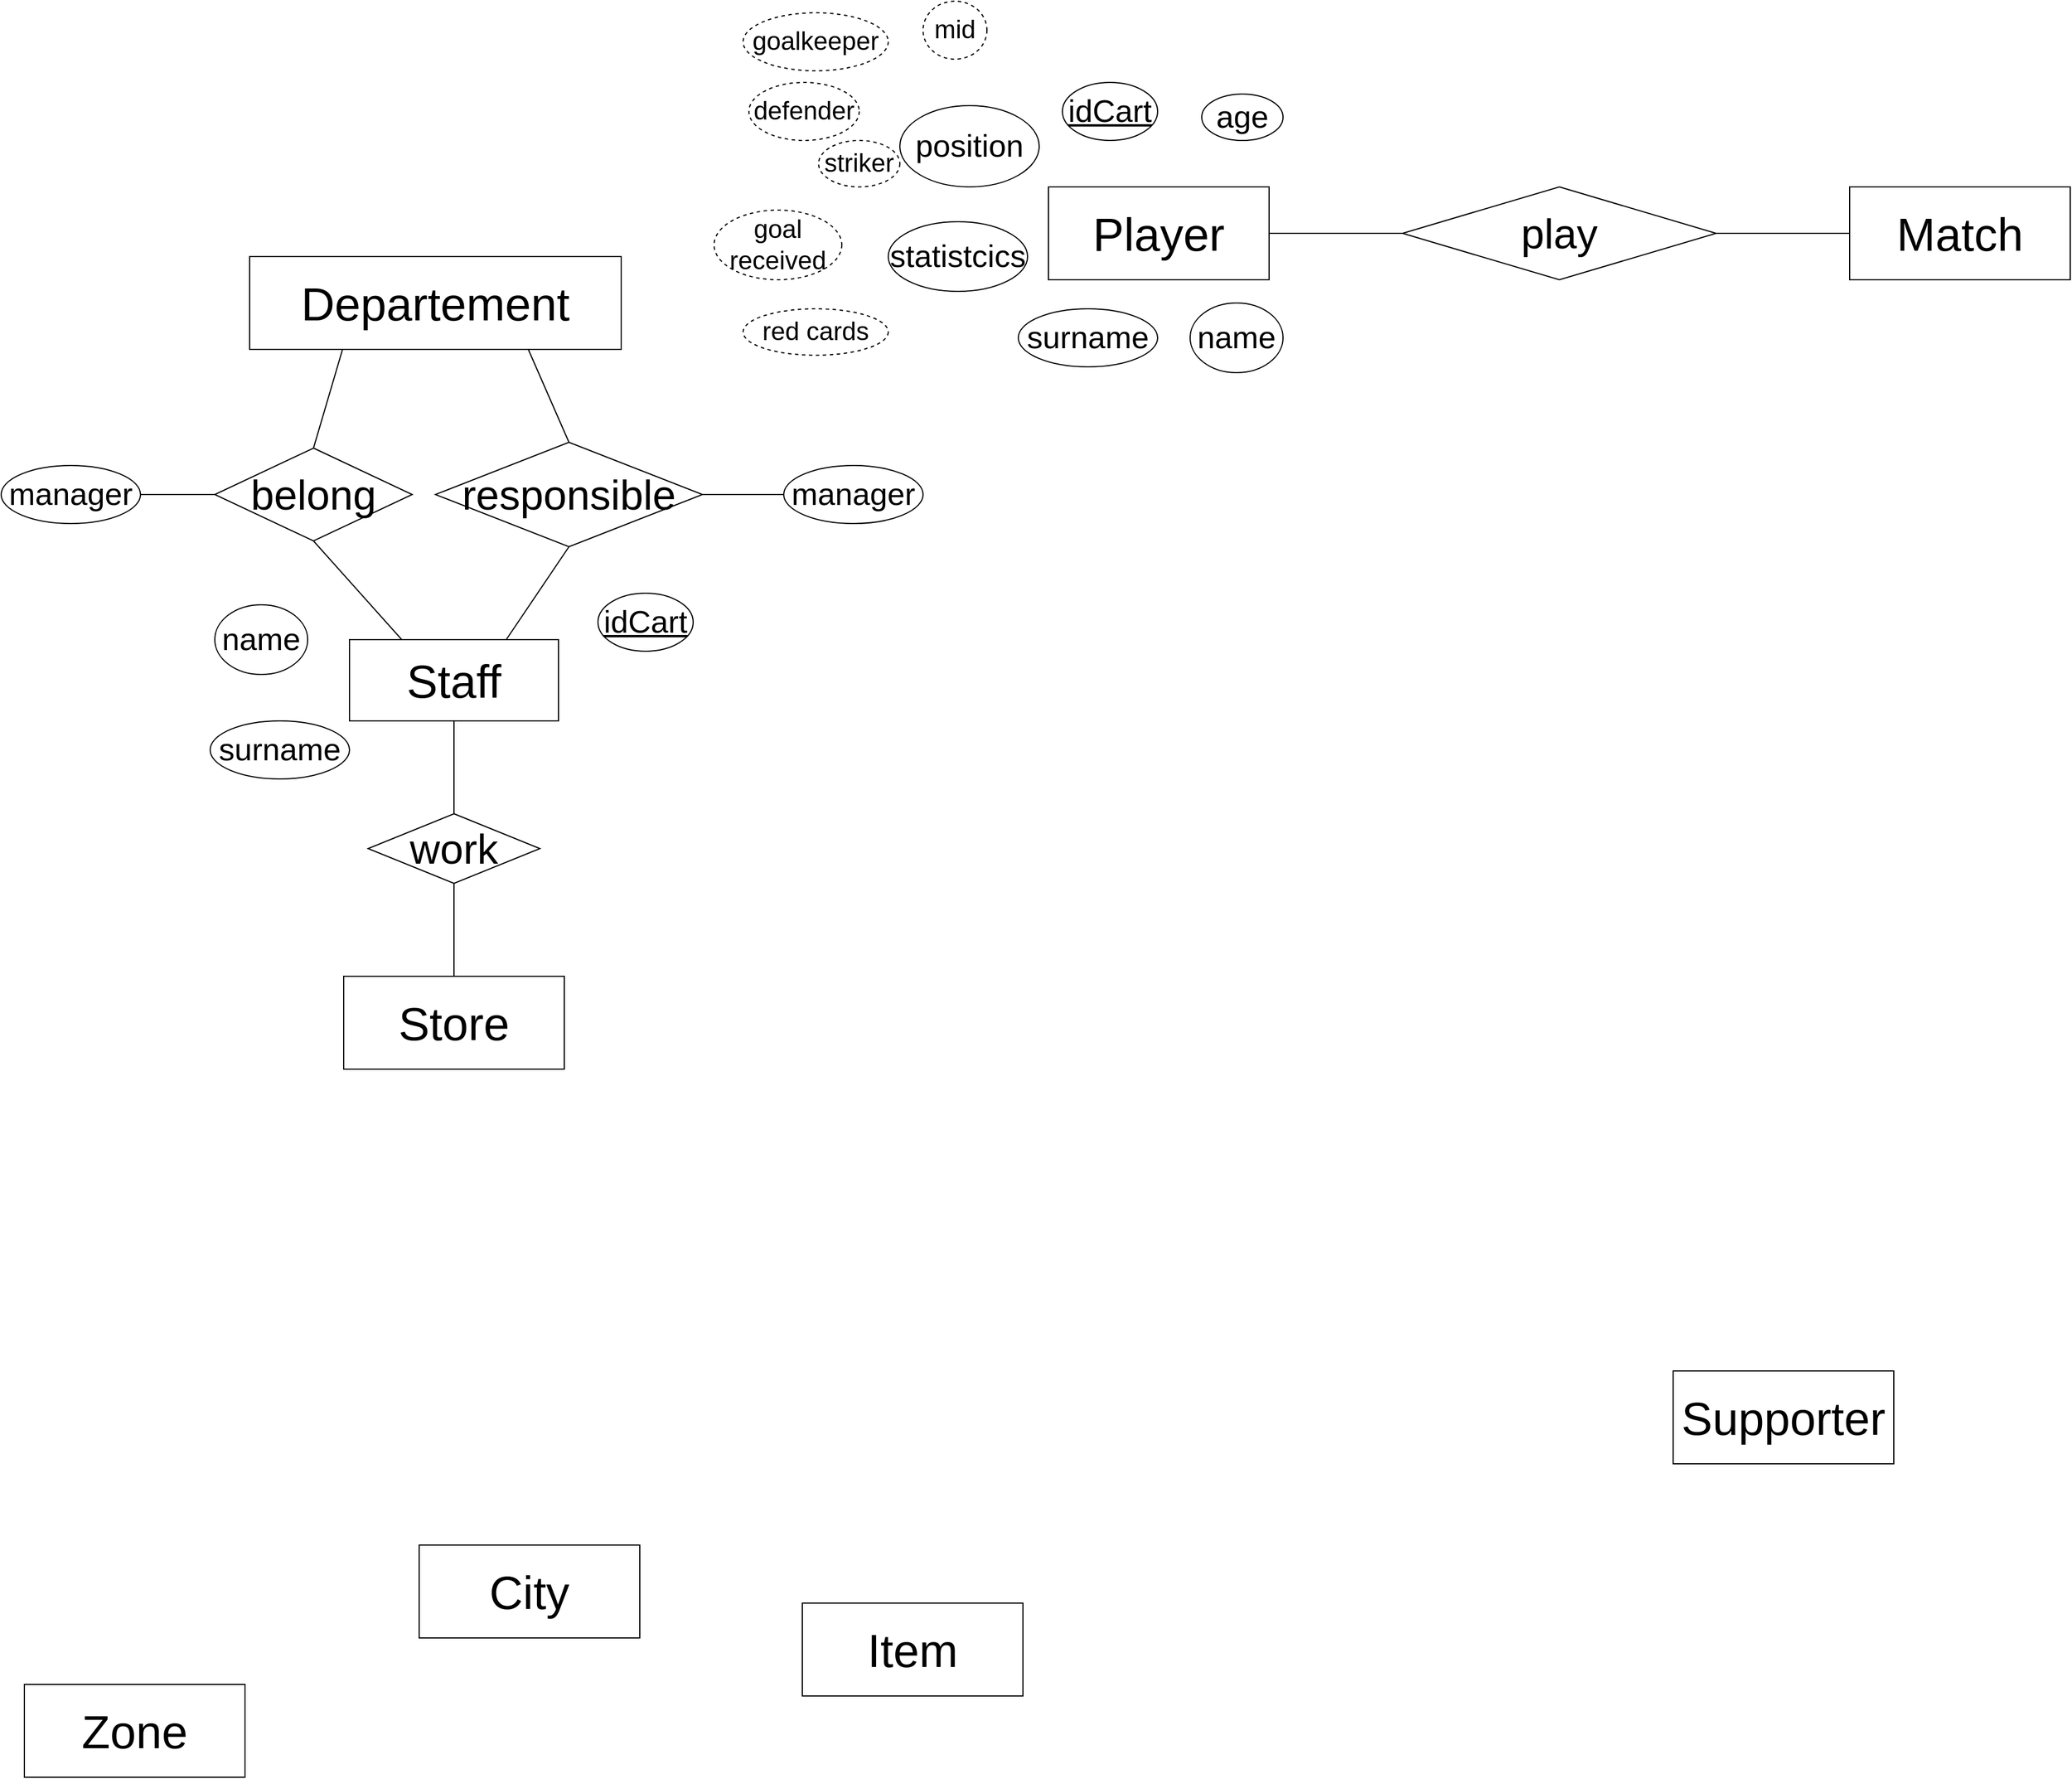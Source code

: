 <mxfile version="24.0.7" type="github">
  <diagram name="Page-1" id="DSewbz67-j9m09I7AP3o">
    <mxGraphModel dx="2523" dy="1595" grid="1" gridSize="10" guides="1" tooltips="1" connect="1" arrows="1" fold="1" page="1" pageScale="1" pageWidth="2336" pageHeight="1654" math="0" shadow="0">
      <root>
        <mxCell id="0" />
        <mxCell id="1" parent="0" />
        <mxCell id="OImi5xDaAr73Z1DIqKQl-1" value="&lt;font style=&quot;font-size: 40px;&quot;&gt;Player&lt;/font&gt;" style="rounded=0;whiteSpace=wrap;html=1;" vertex="1" parent="1">
          <mxGeometry x="982" y="210" width="190" height="80" as="geometry" />
        </mxCell>
        <mxCell id="OImi5xDaAr73Z1DIqKQl-2" value="&lt;font style=&quot;font-size: 40px;&quot;&gt;Staff&lt;/font&gt;" style="rounded=0;whiteSpace=wrap;html=1;" vertex="1" parent="1">
          <mxGeometry x="380" y="600" width="180" height="70" as="geometry" />
        </mxCell>
        <mxCell id="OImi5xDaAr73Z1DIqKQl-3" value="&lt;font style=&quot;font-size: 40px;&quot;&gt;Departement&lt;/font&gt;" style="rounded=0;whiteSpace=wrap;html=1;" vertex="1" parent="1">
          <mxGeometry x="294" y="270" width="320" height="80" as="geometry" />
        </mxCell>
        <mxCell id="OImi5xDaAr73Z1DIqKQl-4" value="&lt;font style=&quot;font-size: 40px;&quot;&gt;Store&lt;/font&gt;" style="rounded=0;whiteSpace=wrap;html=1;" vertex="1" parent="1">
          <mxGeometry x="375" y="890" width="190" height="80" as="geometry" />
        </mxCell>
        <mxCell id="OImi5xDaAr73Z1DIqKQl-5" value="&lt;font style=&quot;font-size: 40px;&quot;&gt;Item&lt;/font&gt;" style="rounded=0;whiteSpace=wrap;html=1;" vertex="1" parent="1">
          <mxGeometry x="770" y="1430" width="190" height="80" as="geometry" />
        </mxCell>
        <mxCell id="OImi5xDaAr73Z1DIqKQl-6" value="&lt;font style=&quot;font-size: 40px;&quot;&gt;Supporter&lt;/font&gt;" style="rounded=0;whiteSpace=wrap;html=1;" vertex="1" parent="1">
          <mxGeometry x="1520" y="1230" width="190" height="80" as="geometry" />
        </mxCell>
        <mxCell id="OImi5xDaAr73Z1DIqKQl-7" value="&lt;font style=&quot;font-size: 40px;&quot;&gt;Match&lt;/font&gt;" style="rounded=0;whiteSpace=wrap;html=1;" vertex="1" parent="1">
          <mxGeometry x="1672" y="210" width="190" height="80" as="geometry" />
        </mxCell>
        <mxCell id="OImi5xDaAr73Z1DIqKQl-8" value="&lt;font style=&quot;font-size: 40px;&quot;&gt;Zone&lt;/font&gt;" style="rounded=0;whiteSpace=wrap;html=1;" vertex="1" parent="1">
          <mxGeometry x="100" y="1500" width="190" height="80" as="geometry" />
        </mxCell>
        <mxCell id="OImi5xDaAr73Z1DIqKQl-9" value="&lt;font style=&quot;font-size: 36px;&quot;&gt;belong&lt;/font&gt;" style="rhombus;whiteSpace=wrap;html=1;" vertex="1" parent="1">
          <mxGeometry x="264" y="435" width="170" height="80" as="geometry" />
        </mxCell>
        <mxCell id="OImi5xDaAr73Z1DIqKQl-10" value="&lt;font style=&quot;font-size: 40px;&quot;&gt;City&lt;/font&gt;" style="rounded=0;whiteSpace=wrap;html=1;" vertex="1" parent="1">
          <mxGeometry x="440" y="1380" width="190" height="80" as="geometry" />
        </mxCell>
        <mxCell id="OImi5xDaAr73Z1DIqKQl-11" value="&lt;font style=&quot;font-size: 36px;&quot;&gt;play&lt;/font&gt;" style="rhombus;whiteSpace=wrap;html=1;" vertex="1" parent="1">
          <mxGeometry x="1287" y="210" width="270" height="80" as="geometry" />
        </mxCell>
        <mxCell id="OImi5xDaAr73Z1DIqKQl-12" value="" style="endArrow=none;html=1;rounded=0;exitX=1;exitY=0.5;exitDx=0;exitDy=0;entryX=0;entryY=0.5;entryDx=0;entryDy=0;" edge="1" parent="1" source="OImi5xDaAr73Z1DIqKQl-1" target="OImi5xDaAr73Z1DIqKQl-11">
          <mxGeometry width="50" height="50" relative="1" as="geometry">
            <mxPoint x="1364" y="810" as="sourcePoint" />
            <mxPoint x="1414" y="760" as="targetPoint" />
          </mxGeometry>
        </mxCell>
        <mxCell id="OImi5xDaAr73Z1DIqKQl-13" value="" style="endArrow=none;html=1;rounded=0;entryX=0;entryY=0.5;entryDx=0;entryDy=0;exitX=1;exitY=0.5;exitDx=0;exitDy=0;" edge="1" parent="1" source="OImi5xDaAr73Z1DIqKQl-11" target="OImi5xDaAr73Z1DIqKQl-7">
          <mxGeometry width="50" height="50" relative="1" as="geometry">
            <mxPoint x="1314" y="640" as="sourcePoint" />
            <mxPoint x="1364" y="590" as="targetPoint" />
          </mxGeometry>
        </mxCell>
        <mxCell id="OImi5xDaAr73Z1DIqKQl-14" value="&lt;font style=&quot;font-size: 27px;&quot;&gt;&lt;u&gt;idCart&lt;/u&gt;&lt;/font&gt;" style="ellipse;whiteSpace=wrap;html=1;" vertex="1" parent="1">
          <mxGeometry x="994" y="120" width="82" height="50" as="geometry" />
        </mxCell>
        <mxCell id="OImi5xDaAr73Z1DIqKQl-15" value="&lt;span style=&quot;font-size: 27px;&quot;&gt;name&lt;/span&gt;" style="ellipse;whiteSpace=wrap;html=1;" vertex="1" parent="1">
          <mxGeometry x="1104" y="310" width="80" height="60" as="geometry" />
        </mxCell>
        <mxCell id="OImi5xDaAr73Z1DIqKQl-16" value="&lt;span style=&quot;font-size: 27px;&quot;&gt;surname&lt;/span&gt;" style="ellipse;whiteSpace=wrap;html=1;" vertex="1" parent="1">
          <mxGeometry x="956" y="315" width="120" height="50" as="geometry" />
        </mxCell>
        <mxCell id="OImi5xDaAr73Z1DIqKQl-17" value="&lt;span style=&quot;font-size: 27px;&quot;&gt;age&lt;/span&gt;" style="ellipse;whiteSpace=wrap;html=1;" vertex="1" parent="1">
          <mxGeometry x="1114" y="130" width="70" height="40" as="geometry" />
        </mxCell>
        <mxCell id="OImi5xDaAr73Z1DIqKQl-18" value="&lt;span style=&quot;font-size: 27px;&quot;&gt;position&lt;/span&gt;" style="ellipse;whiteSpace=wrap;html=1;" vertex="1" parent="1">
          <mxGeometry x="854" y="140" width="120" height="70" as="geometry" />
        </mxCell>
        <mxCell id="OImi5xDaAr73Z1DIqKQl-19" value="&lt;span style=&quot;font-size: 27px;&quot;&gt;statistcics&lt;/span&gt;" style="ellipse;whiteSpace=wrap;html=1;" vertex="1" parent="1">
          <mxGeometry x="844" y="240" width="120" height="60" as="geometry" />
        </mxCell>
        <mxCell id="OImi5xDaAr73Z1DIqKQl-20" value="&lt;font style=&quot;font-size: 22px;&quot;&gt;goalkeeper&lt;/font&gt;" style="ellipse;whiteSpace=wrap;html=1;dashed=1;" vertex="1" parent="1">
          <mxGeometry x="719" y="60" width="125" height="50" as="geometry" />
        </mxCell>
        <mxCell id="OImi5xDaAr73Z1DIqKQl-21" value="&lt;font style=&quot;font-size: 22px;&quot;&gt;defender&lt;/font&gt;" style="ellipse;whiteSpace=wrap;html=1;dashed=1;" vertex="1" parent="1">
          <mxGeometry x="724" y="120" width="95" height="50" as="geometry" />
        </mxCell>
        <mxCell id="OImi5xDaAr73Z1DIqKQl-22" value="&lt;font style=&quot;font-size: 22px;&quot;&gt;mid&lt;/font&gt;" style="ellipse;whiteSpace=wrap;html=1;dashed=1;" vertex="1" parent="1">
          <mxGeometry x="874" y="50" width="55" height="50" as="geometry" />
        </mxCell>
        <mxCell id="OImi5xDaAr73Z1DIqKQl-23" value="&lt;font style=&quot;font-size: 22px;&quot;&gt;striker&lt;/font&gt;" style="ellipse;whiteSpace=wrap;html=1;dashed=1;" vertex="1" parent="1">
          <mxGeometry x="784" y="170" width="70" height="40" as="geometry" />
        </mxCell>
        <mxCell id="OImi5xDaAr73Z1DIqKQl-24" value="&lt;font style=&quot;font-size: 22px;&quot;&gt;goal received&lt;/font&gt;" style="ellipse;whiteSpace=wrap;html=1;dashed=1;" vertex="1" parent="1">
          <mxGeometry x="694" y="230" width="110" height="60" as="geometry" />
        </mxCell>
        <mxCell id="OImi5xDaAr73Z1DIqKQl-25" value="&lt;font style=&quot;font-size: 22px;&quot;&gt;red cards&lt;/font&gt;" style="ellipse;whiteSpace=wrap;html=1;dashed=1;" vertex="1" parent="1">
          <mxGeometry x="719" y="315" width="125" height="40" as="geometry" />
        </mxCell>
        <mxCell id="OImi5xDaAr73Z1DIqKQl-26" value="&lt;font style=&quot;font-size: 36px;&quot;&gt;work&lt;/font&gt;" style="rhombus;whiteSpace=wrap;html=1;" vertex="1" parent="1">
          <mxGeometry x="396" y="750" width="148" height="60" as="geometry" />
        </mxCell>
        <mxCell id="OImi5xDaAr73Z1DIqKQl-27" value="&lt;font style=&quot;font-size: 36px;&quot;&gt;responsible&lt;/font&gt;" style="rhombus;whiteSpace=wrap;html=1;" vertex="1" parent="1">
          <mxGeometry x="454" y="430" width="230" height="90" as="geometry" />
        </mxCell>
        <mxCell id="OImi5xDaAr73Z1DIqKQl-28" value="" style="endArrow=none;html=1;rounded=0;entryX=0.5;entryY=1;entryDx=0;entryDy=0;exitX=0.5;exitY=0;exitDx=0;exitDy=0;" edge="1" parent="1" source="OImi5xDaAr73Z1DIqKQl-26" target="OImi5xDaAr73Z1DIqKQl-2">
          <mxGeometry width="50" height="50" relative="1" as="geometry">
            <mxPoint x="1244" y="900" as="sourcePoint" />
            <mxPoint x="1294" y="850" as="targetPoint" />
          </mxGeometry>
        </mxCell>
        <mxCell id="OImi5xDaAr73Z1DIqKQl-29" value="" style="endArrow=none;html=1;rounded=0;exitX=0.5;exitY=0;exitDx=0;exitDy=0;entryX=0.5;entryY=1;entryDx=0;entryDy=0;" edge="1" parent="1" source="OImi5xDaAr73Z1DIqKQl-4" target="OImi5xDaAr73Z1DIqKQl-26">
          <mxGeometry width="50" height="50" relative="1" as="geometry">
            <mxPoint x="1244" y="900" as="sourcePoint" />
            <mxPoint x="1294" y="850" as="targetPoint" />
          </mxGeometry>
        </mxCell>
        <mxCell id="OImi5xDaAr73Z1DIqKQl-30" value="" style="endArrow=none;html=1;rounded=0;exitX=0.5;exitY=0;exitDx=0;exitDy=0;entryX=0.25;entryY=1;entryDx=0;entryDy=0;" edge="1" parent="1" source="OImi5xDaAr73Z1DIqKQl-9" target="OImi5xDaAr73Z1DIqKQl-3">
          <mxGeometry width="50" height="50" relative="1" as="geometry">
            <mxPoint x="1244" y="900" as="sourcePoint" />
            <mxPoint x="349" y="340" as="targetPoint" />
          </mxGeometry>
        </mxCell>
        <mxCell id="OImi5xDaAr73Z1DIqKQl-31" value="" style="endArrow=none;html=1;rounded=0;entryX=0.75;entryY=1;entryDx=0;entryDy=0;exitX=0.5;exitY=0;exitDx=0;exitDy=0;" edge="1" parent="1" source="OImi5xDaAr73Z1DIqKQl-27" target="OImi5xDaAr73Z1DIqKQl-3">
          <mxGeometry width="50" height="50" relative="1" as="geometry">
            <mxPoint x="1244" y="900" as="sourcePoint" />
            <mxPoint x="1294" y="850" as="targetPoint" />
          </mxGeometry>
        </mxCell>
        <mxCell id="OImi5xDaAr73Z1DIqKQl-32" value="" style="endArrow=none;html=1;rounded=0;entryX=0.5;entryY=1;entryDx=0;entryDy=0;exitX=0.25;exitY=0;exitDx=0;exitDy=0;" edge="1" parent="1" source="OImi5xDaAr73Z1DIqKQl-2" target="OImi5xDaAr73Z1DIqKQl-9">
          <mxGeometry width="50" height="50" relative="1" as="geometry">
            <mxPoint x="1244" y="900" as="sourcePoint" />
            <mxPoint x="1294" y="850" as="targetPoint" />
          </mxGeometry>
        </mxCell>
        <mxCell id="OImi5xDaAr73Z1DIqKQl-33" value="" style="endArrow=none;html=1;rounded=0;entryX=0.5;entryY=1;entryDx=0;entryDy=0;exitX=0.75;exitY=0;exitDx=0;exitDy=0;" edge="1" parent="1" source="OImi5xDaAr73Z1DIqKQl-2" target="OImi5xDaAr73Z1DIqKQl-27">
          <mxGeometry width="50" height="50" relative="1" as="geometry">
            <mxPoint x="1244" y="900" as="sourcePoint" />
            <mxPoint x="1294" y="850" as="targetPoint" />
          </mxGeometry>
        </mxCell>
        <mxCell id="OImi5xDaAr73Z1DIqKQl-34" value="&lt;span style=&quot;font-size: 27px;&quot;&gt;manager&lt;/span&gt;" style="ellipse;whiteSpace=wrap;html=1;" vertex="1" parent="1">
          <mxGeometry x="754" y="450" width="120" height="50" as="geometry" />
        </mxCell>
        <mxCell id="OImi5xDaAr73Z1DIqKQl-35" value="" style="endArrow=none;html=1;rounded=0;exitX=1;exitY=0.5;exitDx=0;exitDy=0;entryX=0;entryY=0.5;entryDx=0;entryDy=0;" edge="1" parent="1" source="OImi5xDaAr73Z1DIqKQl-27" target="OImi5xDaAr73Z1DIqKQl-34">
          <mxGeometry width="50" height="50" relative="1" as="geometry">
            <mxPoint x="1244" y="900" as="sourcePoint" />
            <mxPoint x="1294" y="850" as="targetPoint" />
          </mxGeometry>
        </mxCell>
        <mxCell id="OImi5xDaAr73Z1DIqKQl-36" value="&lt;font style=&quot;font-size: 27px;&quot;&gt;&lt;u&gt;idCart&lt;/u&gt;&lt;/font&gt;" style="ellipse;whiteSpace=wrap;html=1;" vertex="1" parent="1">
          <mxGeometry x="594" y="560" width="82" height="50" as="geometry" />
        </mxCell>
        <mxCell id="OImi5xDaAr73Z1DIqKQl-37" value="&lt;span style=&quot;font-size: 27px;&quot;&gt;name&lt;/span&gt;" style="ellipse;whiteSpace=wrap;html=1;" vertex="1" parent="1">
          <mxGeometry x="264" y="570" width="80" height="60" as="geometry" />
        </mxCell>
        <mxCell id="OImi5xDaAr73Z1DIqKQl-38" value="&lt;span style=&quot;font-size: 27px;&quot;&gt;surname&lt;/span&gt;" style="ellipse;whiteSpace=wrap;html=1;" vertex="1" parent="1">
          <mxGeometry x="260" y="670" width="120" height="50" as="geometry" />
        </mxCell>
        <mxCell id="OImi5xDaAr73Z1DIqKQl-40" value="&lt;span style=&quot;font-size: 27px;&quot;&gt;manager&lt;/span&gt;" style="ellipse;whiteSpace=wrap;html=1;" vertex="1" parent="1">
          <mxGeometry x="80" y="450" width="120" height="50" as="geometry" />
        </mxCell>
        <mxCell id="OImi5xDaAr73Z1DIqKQl-41" value="" style="endArrow=none;html=1;rounded=0;exitX=1;exitY=0.5;exitDx=0;exitDy=0;entryX=0;entryY=0.5;entryDx=0;entryDy=0;" edge="1" parent="1" source="OImi5xDaAr73Z1DIqKQl-40" target="OImi5xDaAr73Z1DIqKQl-9">
          <mxGeometry width="50" height="50" relative="1" as="geometry">
            <mxPoint x="990" y="580" as="sourcePoint" />
            <mxPoint x="1040" y="530" as="targetPoint" />
          </mxGeometry>
        </mxCell>
      </root>
    </mxGraphModel>
  </diagram>
</mxfile>
